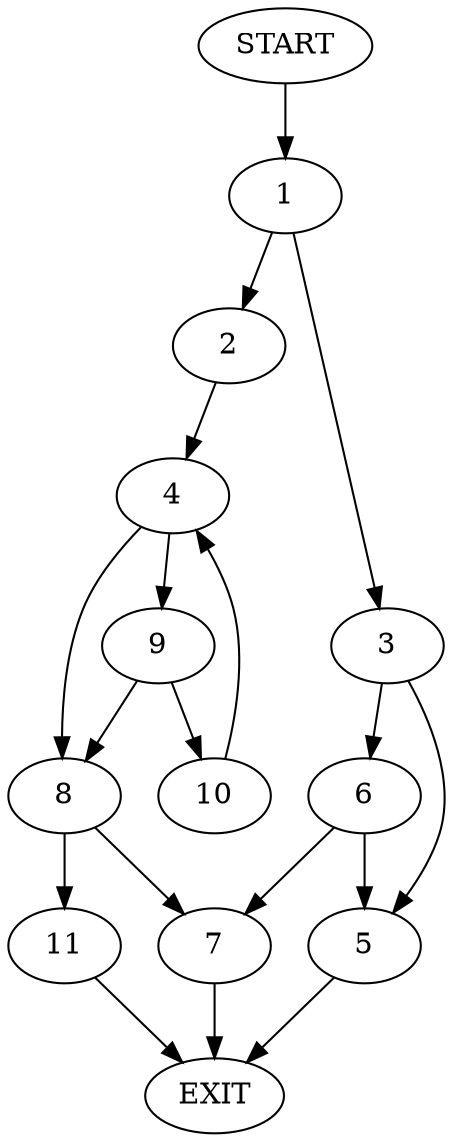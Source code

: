 digraph {
0 [label="START"]
12 [label="EXIT"]
0 -> 1
1 -> 2
1 -> 3
2 -> 4
3 -> 5
3 -> 6
5 -> 12
6 -> 5
6 -> 7
7 -> 12
4 -> 8
4 -> 9
9 -> 10
9 -> 8
8 -> 7
8 -> 11
10 -> 4
11 -> 12
}
